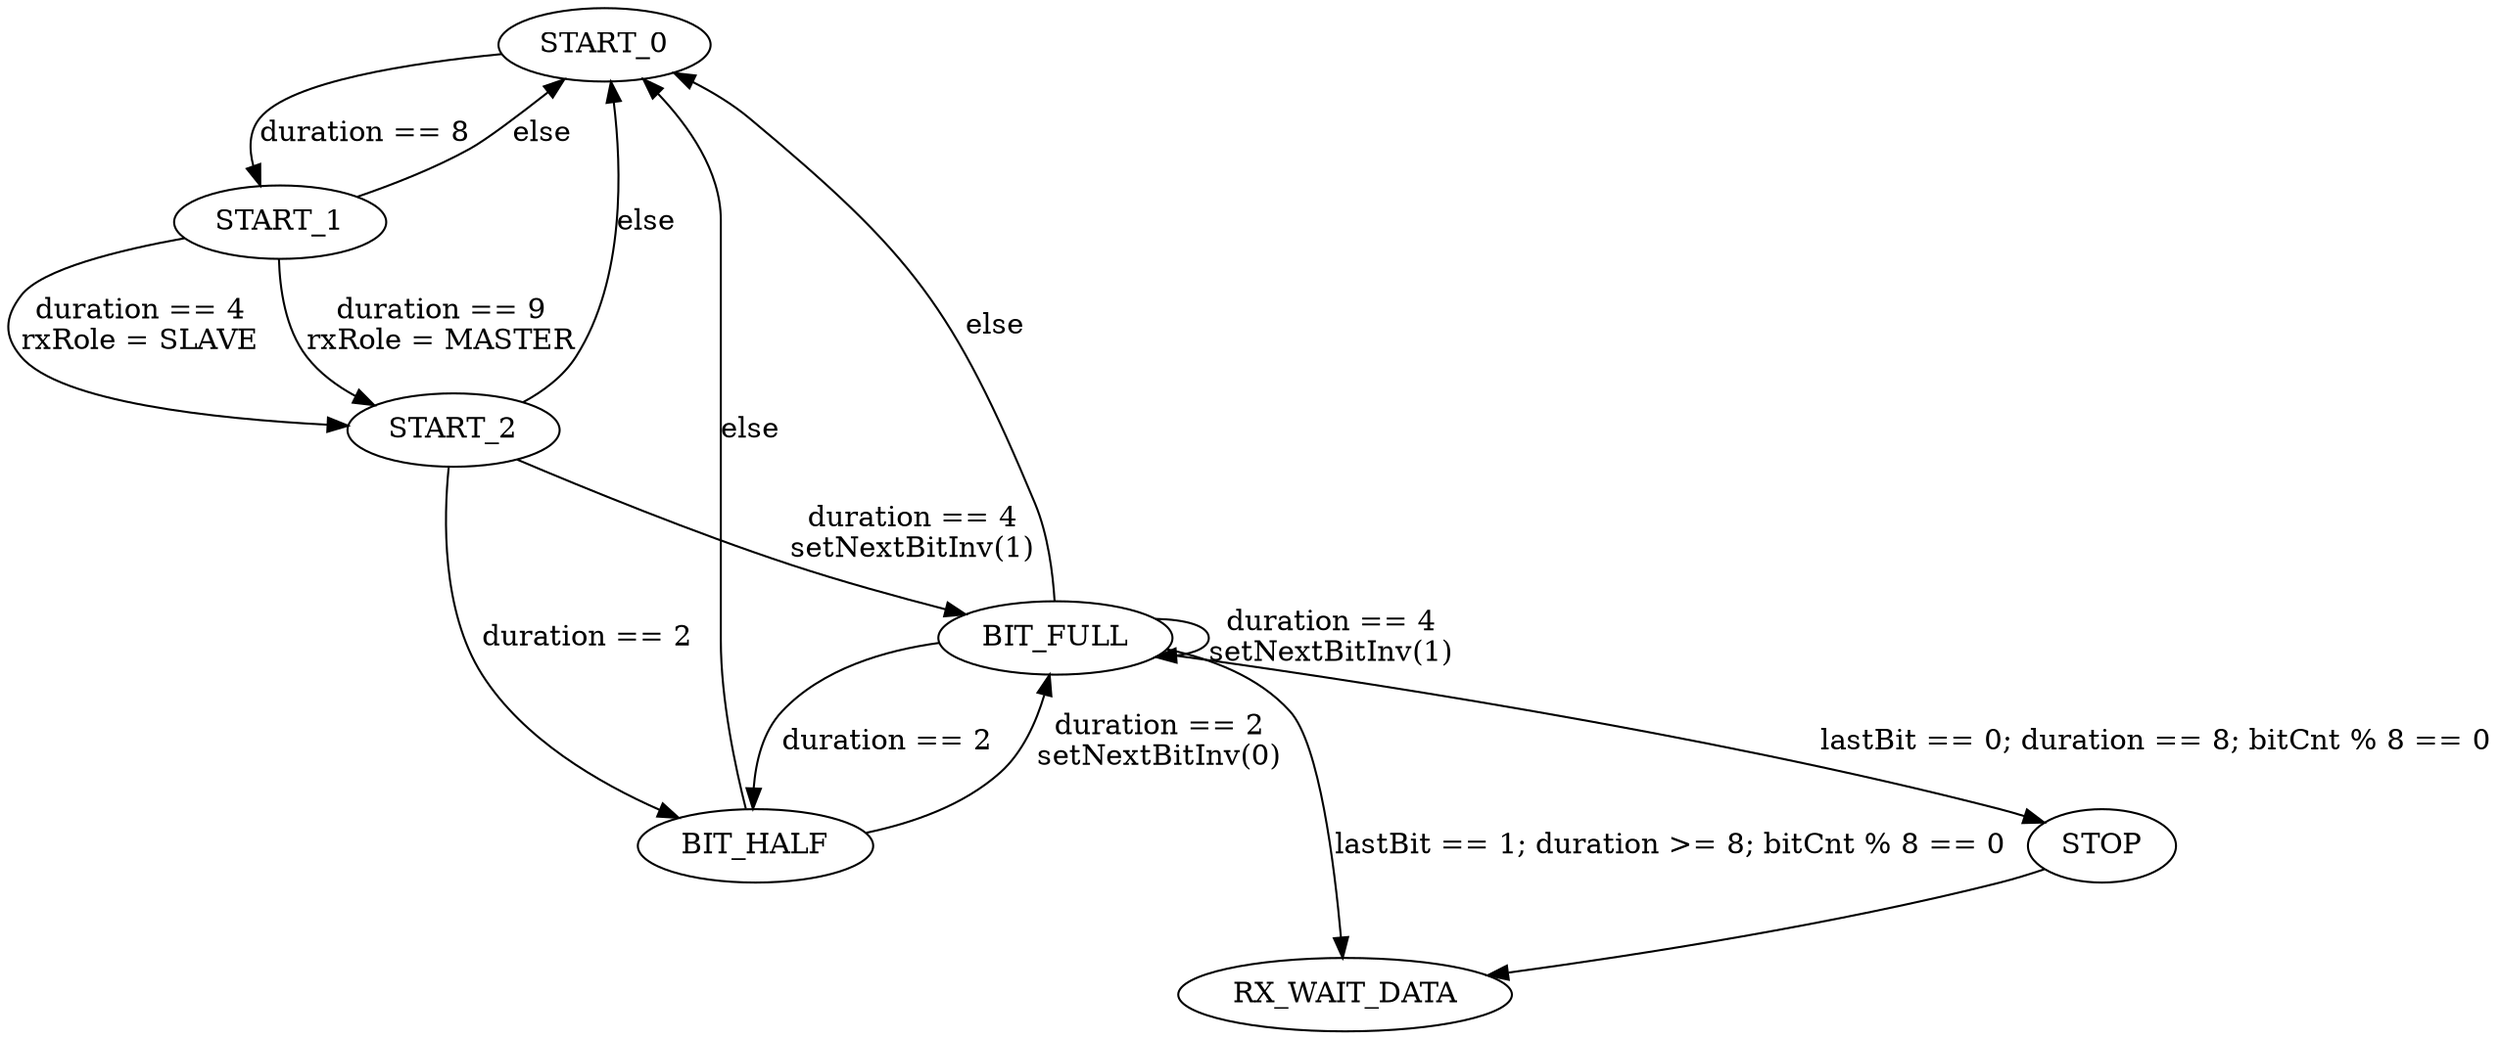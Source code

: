 digraph G {
	START_0 -> START_1 [label="duration == 8"]

	START_1 -> START_2 [label="duration == 4\nrxRole = SLAVE"]
	START_1 -> START_2 [label="duration == 9\nrxRole = MASTER"]
	START_1 -> START_0 [label="else"]

	START_2 -> BIT_HALF [label="duration == 2"]
	START_2 -> BIT_FULL [label="duration == 4\nsetNextBitInv(1)"]
	START_2 -> START_0 [label="else"]

	BIT_HALF -> BIT_FULL [label="duration == 2\nsetNextBitInv(0)"]
	BIT_HALF -> START_0 [label="else"]

	BIT_FULL -> BIT_HALF [label="duration == 2"]
	BIT_FULL -> BIT_FULL [label="duration == 4\nsetNextBitInv(1)"]
	BIT_FULL-> STOP [label="lastBit == 0; duration == 8; bitCnt % 8 == 0"]
	BIT_FULL-> RX_WAIT_DATA [label="lastBit == 1; duration >= 8; bitCnt % 8 == 0"]
	BIT_FULL -> START_0 [label="else"]

	STOP -> RX_WAIT_DATA
}
